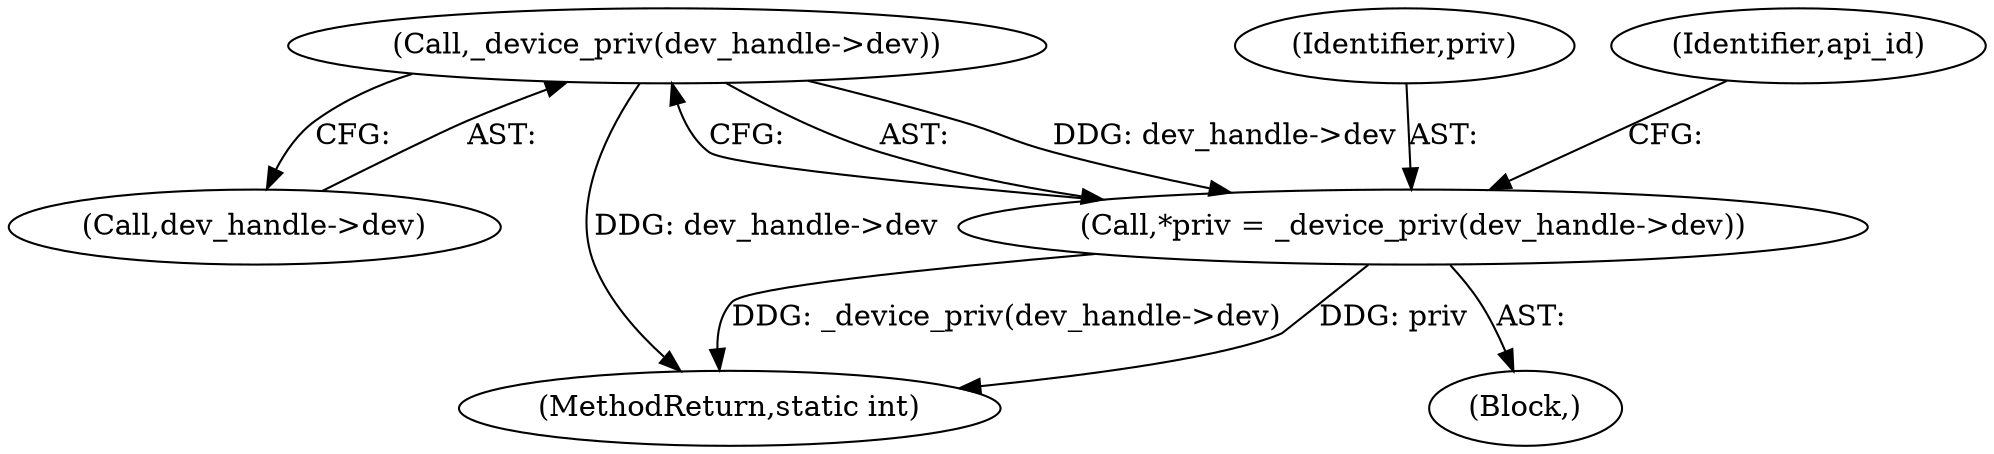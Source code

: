 digraph "0_Chrome_ac149a8d4371c0e01e0934fdd57b09e86f96b5b9_12@pointer" {
"1000112" [label="(Call,_device_priv(dev_handle->dev))"];
"1000110" [label="(Call,*priv = _device_priv(dev_handle->dev))"];
"1000113" [label="(Call,dev_handle->dev)"];
"1000103" [label="(Block,)"];
"1000112" [label="(Call,_device_priv(dev_handle->dev))"];
"1000111" [label="(Identifier,priv)"];
"1000110" [label="(Call,*priv = _device_priv(dev_handle->dev))"];
"1000120" [label="(Identifier,api_id)"];
"1000199" [label="(MethodReturn,static int)"];
"1000112" -> "1000110"  [label="AST: "];
"1000112" -> "1000113"  [label="CFG: "];
"1000113" -> "1000112"  [label="AST: "];
"1000110" -> "1000112"  [label="CFG: "];
"1000112" -> "1000199"  [label="DDG: dev_handle->dev"];
"1000112" -> "1000110"  [label="DDG: dev_handle->dev"];
"1000110" -> "1000103"  [label="AST: "];
"1000111" -> "1000110"  [label="AST: "];
"1000120" -> "1000110"  [label="CFG: "];
"1000110" -> "1000199"  [label="DDG: _device_priv(dev_handle->dev)"];
"1000110" -> "1000199"  [label="DDG: priv"];
}
